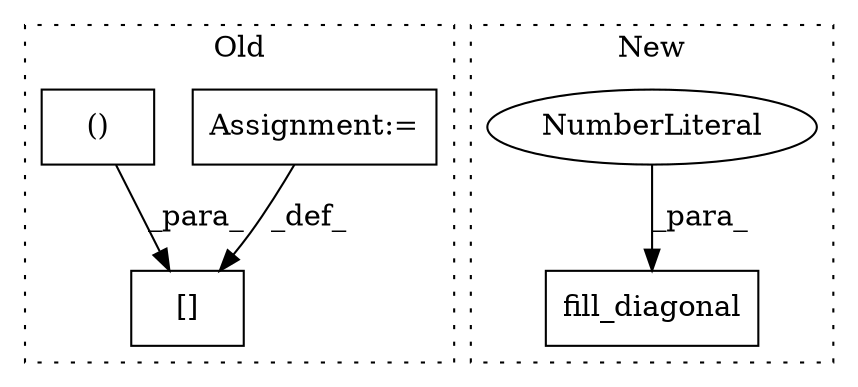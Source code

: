 digraph G {
subgraph cluster0 {
1 [label="[]" a="2" s="1047,1154" l="24,2" shape="box"];
4 [label="Assignment:=" a="7" s="1156" l="1" shape="box"];
5 [label="()" a="106" s="1071" l="83" shape="box"];
label = "Old";
style="dotted";
}
subgraph cluster1 {
2 [label="fill_diagonal" a="32" s="1053,1087" l="14,1" shape="box"];
3 [label="NumberLiteral" a="34" s="1086" l="1" shape="ellipse"];
label = "New";
style="dotted";
}
3 -> 2 [label="_para_"];
4 -> 1 [label="_def_"];
5 -> 1 [label="_para_"];
}